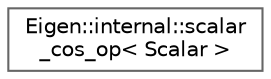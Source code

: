 digraph "Graphical Class Hierarchy"
{
 // LATEX_PDF_SIZE
  bgcolor="transparent";
  edge [fontname=Helvetica,fontsize=10,labelfontname=Helvetica,labelfontsize=10];
  node [fontname=Helvetica,fontsize=10,shape=box,height=0.2,width=0.4];
  rankdir="LR";
  Node0 [id="Node000000",label="Eigen::internal::scalar\l_cos_op\< Scalar \>",height=0.2,width=0.4,color="grey40", fillcolor="white", style="filled",URL="$structEigen_1_1internal_1_1scalar__cos__op.html",tooltip=" "];
}
